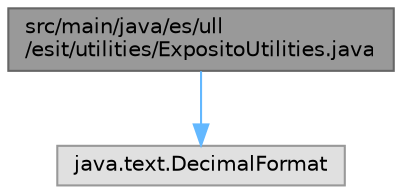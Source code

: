 digraph "src/main/java/es/ull/esit/utilities/ExpositoUtilities.java"
{
 // LATEX_PDF_SIZE
  bgcolor="transparent";
  edge [fontname=Helvetica,fontsize=10,labelfontname=Helvetica,labelfontsize=10];
  node [fontname=Helvetica,fontsize=10,shape=box,height=0.2,width=0.4];
  Node1 [id="Node000001",label="src/main/java/es/ull\l/esit/utilities/ExpositoUtilities.java",height=0.2,width=0.4,color="gray40", fillcolor="grey60", style="filled", fontcolor="black",tooltip=" "];
  Node1 -> Node2 [id="edge2_Node000001_Node000002",color="steelblue1",style="solid",tooltip=" "];
  Node2 [id="Node000002",label="java.text.DecimalFormat",height=0.2,width=0.4,color="grey60", fillcolor="#E0E0E0", style="filled",tooltip=" "];
}
